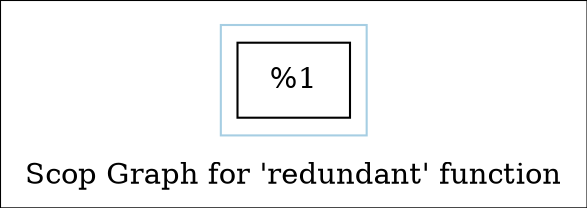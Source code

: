 digraph "Scop Graph for 'redundant' function" {
	label="Scop Graph for 'redundant' function";

	Node0x18d0cf0 [shape=record,label="{%1}"];
	colorscheme = "paired12"
        subgraph cluster_0x19027f0 {
          label = "";
          style = solid;
          color = 1
          Node0x18d0cf0;
        }
}
